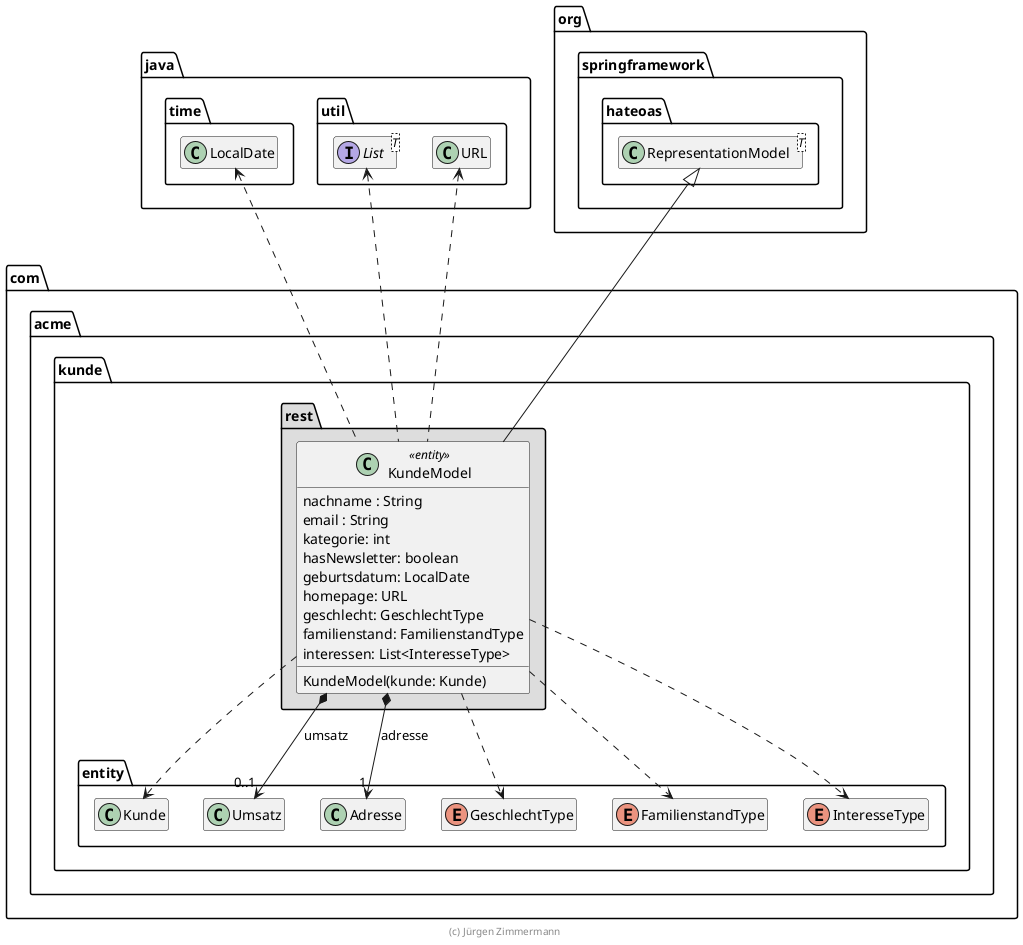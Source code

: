 ' Copyright (C) 2019 - present Juergen Zimmermann, Hochschule Karlsruhe
'
' This program is free software: you can redistribute it and/or modify
' it under the terms of the GNU General Public License as published by
' the Free Software Foundation, either version 3 of the License, or
' (at your option) any later version.
'
' This program is distributed in the hope that it will be useful,
' but WITHOUT ANY WARRANTY; without even the implied warranty of
' MERCHANTABILITY or FITNESS FOR A PARTICULAR PURPOSE.  See the
' GNU General Public License for more details.
'
' You should have received a copy of the GNU General Public License
' along with this program.  If not, see <https://www.gnu.org/licenses/>.
@startuml Kunde

skinparam classAttributeIconSize 0
' skinparam monochrome true

package java {
    package util {
        interface List<T>
        class URL
    }

    package time {
        class LocalDate

        LocalDate .right[hidden].> List
    }
}

package org.springframework.hateoas {
    class RepresentationModel<T>

    URL .right[hidden].> RepresentationModel
}

package com.acme.kunde {
    package entity {
        class Kunde
        class Umsatz
        class Adresse
        enum GeschlechtType
        enum FamilienstandType
        enum InteresseType
    }

    package rest #DDDDDD {
        class KundeModel << entity >> {
            nachname : String
            email : String
            kategorie: int
            hasNewsletter: boolean
            geburtsdatum: LocalDate
            homepage: URL
            geschlecht: GeschlechtType
            familienstand: FamilienstandType
            interessen: List<InteresseType>

            KundeModel(kunde: Kunde)
        }

        KundeModel *--> "0..1" Umsatz : umsatz
        KundeModel *--> "1" Adresse : adresse
        KundeModel ..> GeschlechtType
        KundeModel ..> FamilienstandType
        KundeModel ..> InteresseType
        KundeModel -up-|> RepresentationModel

        KundeModel ..> Kunde

        KundeModel .up.> URL
        KundeModel .up.> LocalDate
        KundeModel .up.> List
    }
}

hide empty members

footer (c) Jürgen Zimmermann

@enduml

